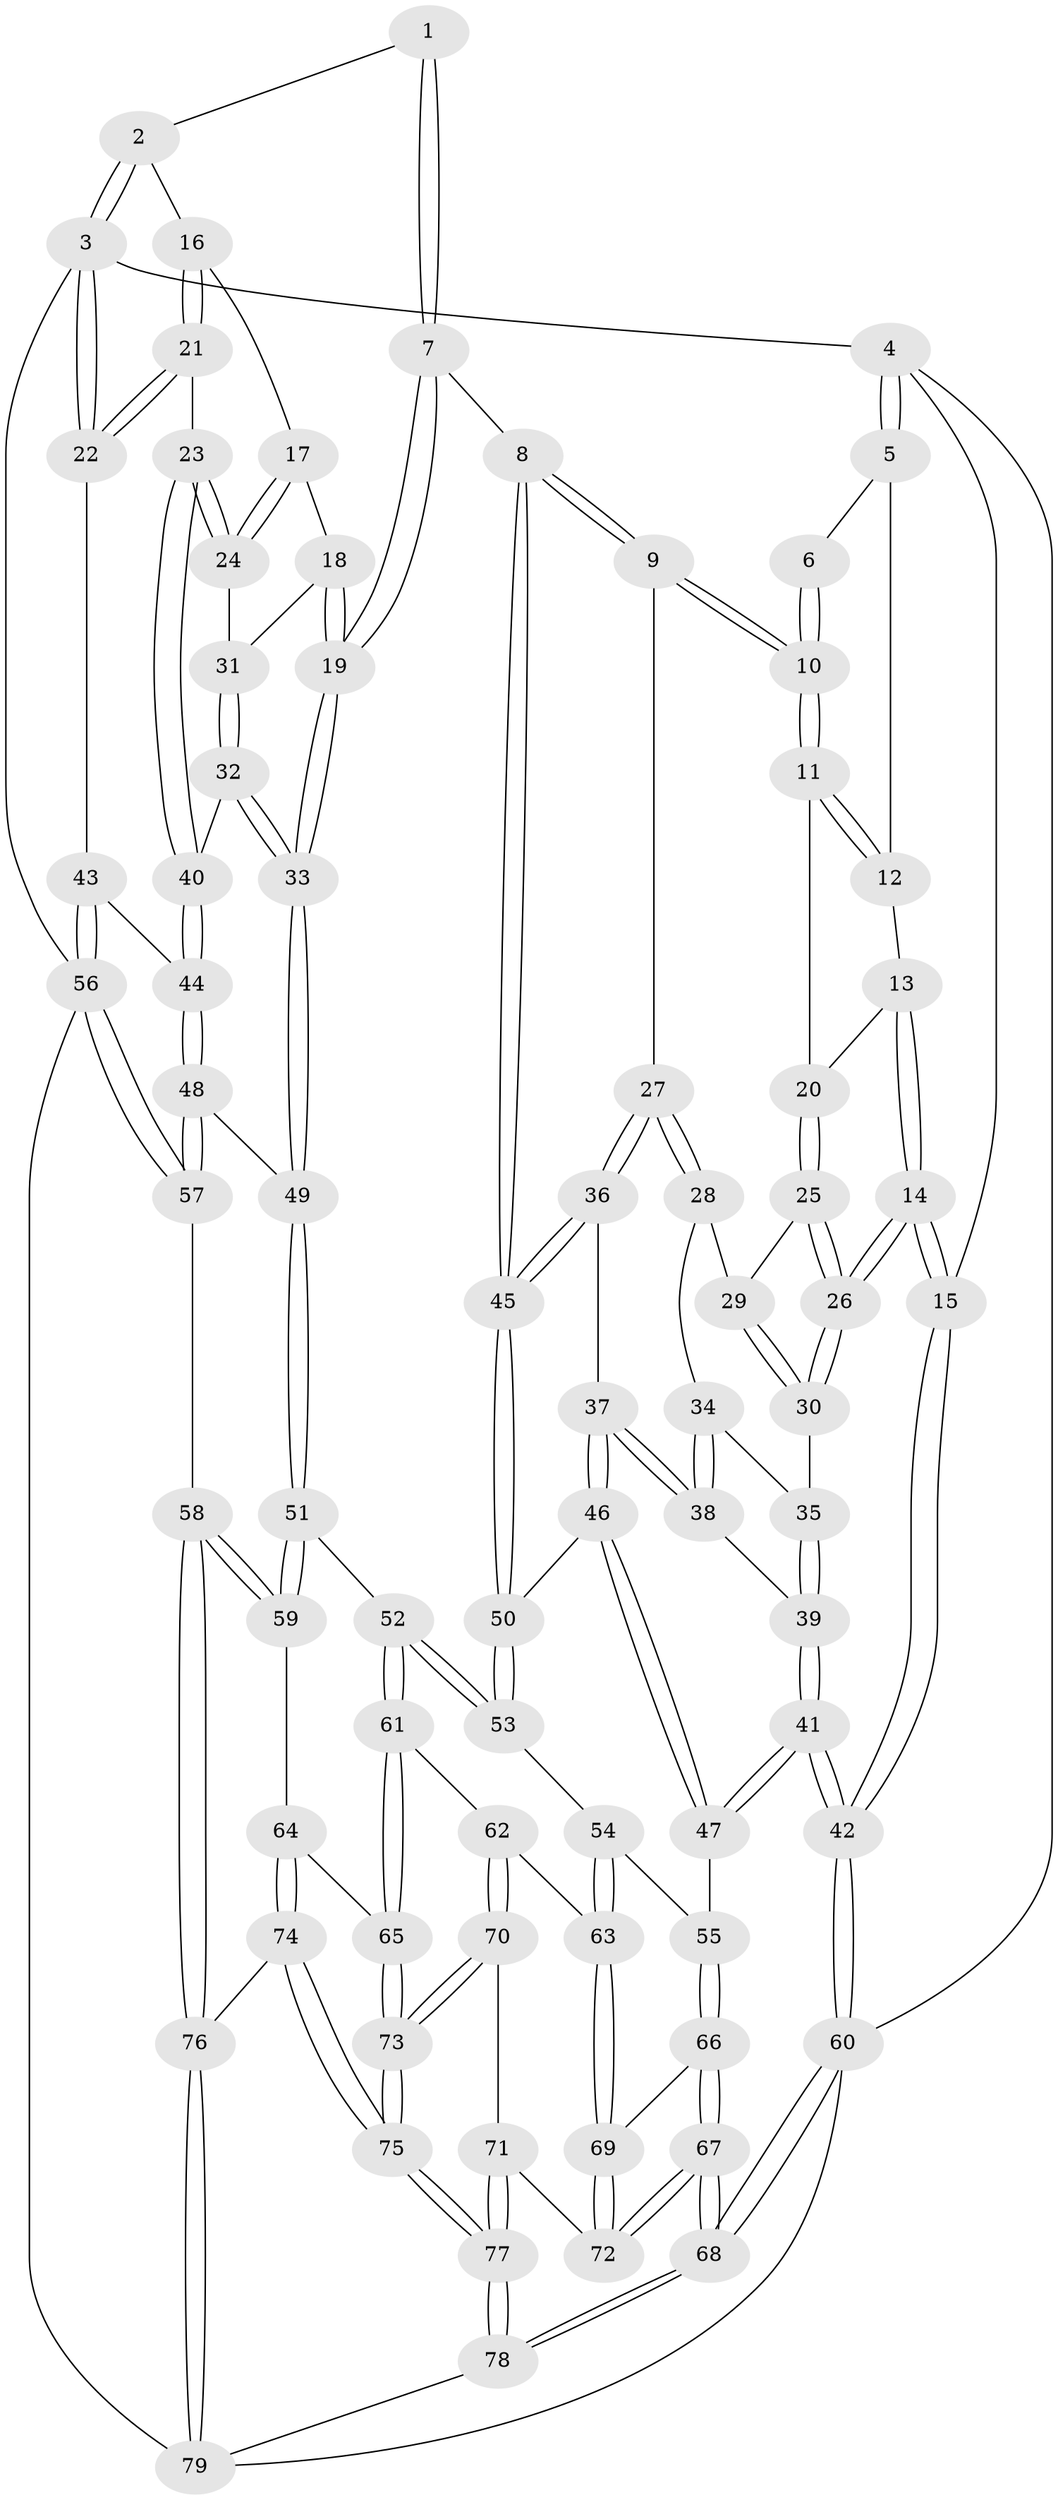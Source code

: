 // coarse degree distribution, {2: 0.15, 3: 0.6, 4: 0.25}
// Generated by graph-tools (version 1.1) at 2025/54/03/04/25 22:54:34]
// undirected, 79 vertices, 194 edges
graph export_dot {
  node [color=gray90,style=filled];
  1 [pos="+0.6282840698966523+0"];
  2 [pos="+0.6855298113461712+0"];
  3 [pos="+1+0"];
  4 [pos="+0+0"];
  5 [pos="+0.11720542409573845+0"];
  6 [pos="+0.3983654164838701+0"];
  7 [pos="+0.48394903681762375+0.2963945856403473"];
  8 [pos="+0.466483162936501+0.2925017816619489"];
  9 [pos="+0.39121463016373764+0.24277589612852332"];
  10 [pos="+0.38701228855463476+0.23268385087836482"];
  11 [pos="+0.24384143821005796+0.16092844211884125"];
  12 [pos="+0.1264415752776832+0"];
  13 [pos="+0.10152527947930223+0.1303644901755954"];
  14 [pos="+0+0.32682719227487594"];
  15 [pos="+0+0.3573028372257402"];
  16 [pos="+0.7330475702734559+0.05089129471307009"];
  17 [pos="+0.7211239423793351+0.10328515104669142"];
  18 [pos="+0.6346122434001729+0.223894638713869"];
  19 [pos="+0.48524692362337735+0.2969493872338868"];
  20 [pos="+0.16050480313355123+0.1944291279599039"];
  21 [pos="+1+0.19450504299599813"];
  22 [pos="+1+0.16431663174818575"];
  23 [pos="+0.850891945009502+0.2979790398734439"];
  24 [pos="+0.8454489692315341+0.29180254347323115"];
  25 [pos="+0.15859793664834476+0.20501715735353448"];
  26 [pos="+0+0.3102249727080384"];
  27 [pos="+0.2878149911810661+0.29882266448210415"];
  28 [pos="+0.22661019890016781+0.29906674564753494"];
  29 [pos="+0.18136986645901204+0.2636220170558068"];
  30 [pos="+0.060801568932650714+0.31361308624690126"];
  31 [pos="+0.6522381128715528+0.23941591702174372"];
  32 [pos="+0.7485090749053309+0.3543347837890841"];
  33 [pos="+0.5942068632266306+0.4866171403521899"];
  34 [pos="+0.19322076011407294+0.32840586946938777"];
  35 [pos="+0.14384761653611566+0.34155599017729693"];
  36 [pos="+0.261776195291705+0.3833927192721085"];
  37 [pos="+0.21744002660690637+0.4297686158624218"];
  38 [pos="+0.19009970041262605+0.4114405704685874"];
  39 [pos="+0.15337607727838892+0.4080240046279465"];
  40 [pos="+0.8339947892629517+0.3447862708581383"];
  41 [pos="+0+0.5564704075738034"];
  42 [pos="+0+0.5532942754895898"];
  43 [pos="+1+0.5027637136758465"];
  44 [pos="+0.8911238202835076+0.4866627176692634"];
  45 [pos="+0.342028447385785+0.4735848425597567"];
  46 [pos="+0.23042688465411926+0.5206152553122843"];
  47 [pos="+0.1354522851714857+0.634543814851244"];
  48 [pos="+0.7698938151111819+0.5921502162331695"];
  49 [pos="+0.6033494075920145+0.5485026322289261"];
  50 [pos="+0.33630255453170466+0.4910254974679309"];
  51 [pos="+0.5538801616659618+0.600070240491346"];
  52 [pos="+0.487393173899025+0.6423110332304277"];
  53 [pos="+0.4667869449985856+0.6386941091865339"];
  54 [pos="+0.4306157459598125+0.6487337156987303"];
  55 [pos="+0.1696763036658555+0.6718351155462481"];
  56 [pos="+1+0.8016435914651101"];
  57 [pos="+0.8504848178240749+0.7907579588318292"];
  58 [pos="+0.7835676279946009+0.8598152469853615"];
  59 [pos="+0.6848434987418375+0.8192908507321384"];
  60 [pos="+0+1"];
  61 [pos="+0.4881945731025418+0.7816459988309361"];
  62 [pos="+0.311826246693126+0.8231291999272112"];
  63 [pos="+0.3048211741168033+0.8180764035331909"];
  64 [pos="+0.5841376673825033+0.8287512391715962"];
  65 [pos="+0.49004034460766704+0.7873753344988114"];
  66 [pos="+0.1838073187271805+0.730600171601536"];
  67 [pos="+0+1"];
  68 [pos="+0+1"];
  69 [pos="+0.24069007603785528+0.7980530452616588"];
  70 [pos="+0.33420132311649015+0.8681969181614714"];
  71 [pos="+0.2983352231009153+0.9403951265492272"];
  72 [pos="+0.21819199307678822+0.9390087555218786"];
  73 [pos="+0.4556651179260242+0.9285072447438738"];
  74 [pos="+0.5884565436280219+0.9115587107815372"];
  75 [pos="+0.46950406442058246+0.9999327029643156"];
  76 [pos="+0.7627817283974391+0.9398254943940224"];
  77 [pos="+0.4592005439140876+1"];
  78 [pos="+0.46594985586494103+1"];
  79 [pos="+0.7523572429683157+1"];
  1 -- 2;
  1 -- 7;
  1 -- 7;
  2 -- 3;
  2 -- 3;
  2 -- 16;
  3 -- 4;
  3 -- 22;
  3 -- 22;
  3 -- 56;
  4 -- 5;
  4 -- 5;
  4 -- 15;
  4 -- 60;
  5 -- 6;
  5 -- 12;
  6 -- 10;
  6 -- 10;
  7 -- 8;
  7 -- 19;
  7 -- 19;
  8 -- 9;
  8 -- 9;
  8 -- 45;
  8 -- 45;
  9 -- 10;
  9 -- 10;
  9 -- 27;
  10 -- 11;
  10 -- 11;
  11 -- 12;
  11 -- 12;
  11 -- 20;
  12 -- 13;
  13 -- 14;
  13 -- 14;
  13 -- 20;
  14 -- 15;
  14 -- 15;
  14 -- 26;
  14 -- 26;
  15 -- 42;
  15 -- 42;
  16 -- 17;
  16 -- 21;
  16 -- 21;
  17 -- 18;
  17 -- 24;
  17 -- 24;
  18 -- 19;
  18 -- 19;
  18 -- 31;
  19 -- 33;
  19 -- 33;
  20 -- 25;
  20 -- 25;
  21 -- 22;
  21 -- 22;
  21 -- 23;
  22 -- 43;
  23 -- 24;
  23 -- 24;
  23 -- 40;
  23 -- 40;
  24 -- 31;
  25 -- 26;
  25 -- 26;
  25 -- 29;
  26 -- 30;
  26 -- 30;
  27 -- 28;
  27 -- 28;
  27 -- 36;
  27 -- 36;
  28 -- 29;
  28 -- 34;
  29 -- 30;
  29 -- 30;
  30 -- 35;
  31 -- 32;
  31 -- 32;
  32 -- 33;
  32 -- 33;
  32 -- 40;
  33 -- 49;
  33 -- 49;
  34 -- 35;
  34 -- 38;
  34 -- 38;
  35 -- 39;
  35 -- 39;
  36 -- 37;
  36 -- 45;
  36 -- 45;
  37 -- 38;
  37 -- 38;
  37 -- 46;
  37 -- 46;
  38 -- 39;
  39 -- 41;
  39 -- 41;
  40 -- 44;
  40 -- 44;
  41 -- 42;
  41 -- 42;
  41 -- 47;
  41 -- 47;
  42 -- 60;
  42 -- 60;
  43 -- 44;
  43 -- 56;
  43 -- 56;
  44 -- 48;
  44 -- 48;
  45 -- 50;
  45 -- 50;
  46 -- 47;
  46 -- 47;
  46 -- 50;
  47 -- 55;
  48 -- 49;
  48 -- 57;
  48 -- 57;
  49 -- 51;
  49 -- 51;
  50 -- 53;
  50 -- 53;
  51 -- 52;
  51 -- 59;
  51 -- 59;
  52 -- 53;
  52 -- 53;
  52 -- 61;
  52 -- 61;
  53 -- 54;
  54 -- 55;
  54 -- 63;
  54 -- 63;
  55 -- 66;
  55 -- 66;
  56 -- 57;
  56 -- 57;
  56 -- 79;
  57 -- 58;
  58 -- 59;
  58 -- 59;
  58 -- 76;
  58 -- 76;
  59 -- 64;
  60 -- 68;
  60 -- 68;
  60 -- 79;
  61 -- 62;
  61 -- 65;
  61 -- 65;
  62 -- 63;
  62 -- 70;
  62 -- 70;
  63 -- 69;
  63 -- 69;
  64 -- 65;
  64 -- 74;
  64 -- 74;
  65 -- 73;
  65 -- 73;
  66 -- 67;
  66 -- 67;
  66 -- 69;
  67 -- 68;
  67 -- 68;
  67 -- 72;
  67 -- 72;
  68 -- 78;
  68 -- 78;
  69 -- 72;
  69 -- 72;
  70 -- 71;
  70 -- 73;
  70 -- 73;
  71 -- 72;
  71 -- 77;
  71 -- 77;
  73 -- 75;
  73 -- 75;
  74 -- 75;
  74 -- 75;
  74 -- 76;
  75 -- 77;
  75 -- 77;
  76 -- 79;
  76 -- 79;
  77 -- 78;
  77 -- 78;
  78 -- 79;
}
